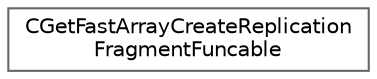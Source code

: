 digraph "Graphical Class Hierarchy"
{
 // INTERACTIVE_SVG=YES
 // LATEX_PDF_SIZE
  bgcolor="transparent";
  edge [fontname=Helvetica,fontsize=10,labelfontname=Helvetica,labelfontsize=10];
  node [fontname=Helvetica,fontsize=10,shape=box,height=0.2,width=0.4];
  rankdir="LR";
  Node0 [id="Node000000",label="CGetFastArrayCreateReplication\lFragmentFuncable",height=0.2,width=0.4,color="grey40", fillcolor="white", style="filled",URL="$d1/d25/structCGetFastArrayCreateReplicationFragmentFuncable.html",tooltip=" "];
}
